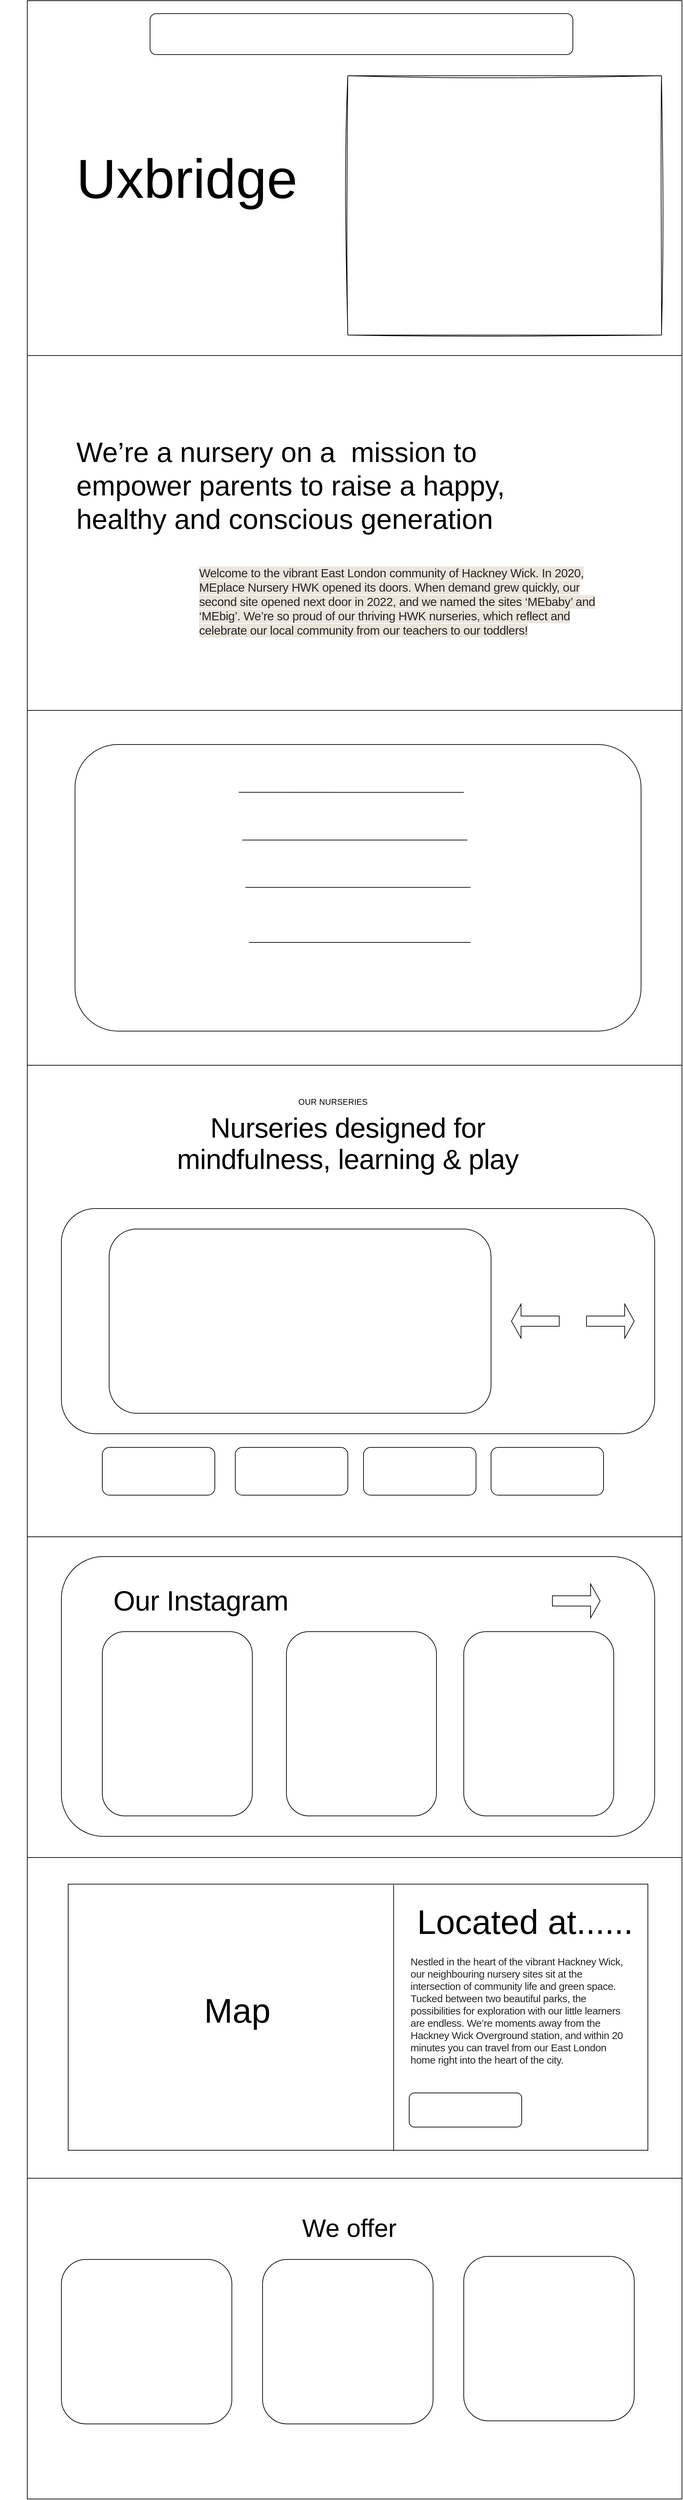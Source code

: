 <mxfile version="26.1.0">
  <diagram id="pq95lbgT-Yo4BG3IGNfW" name="Page-2">
    <mxGraphModel dx="3088" dy="738" grid="1" gridSize="10" guides="1" tooltips="1" connect="1" arrows="1" fold="1" page="1" pageScale="1" pageWidth="827" pageHeight="1169" math="0" shadow="0">
      <root>
        <mxCell id="0" />
        <mxCell id="1" parent="0" />
        <mxCell id="u7BcEGfP_u4zofudTy5Y-1" value="&#xa;&lt;h3 style=&quot;box-sizing: border-box; margin-bottom: 0px; font-weight: 300; margin-top: 0px; font-size: 4rem; line-height: 1.1; color: var(--dark-brown); letter-spacing: -0.03em; font-family: &amp;quot;Mabry Pro&amp;quot;, sans-serif; text-align: center; font-style: normal; font-variant-ligatures: normal; font-variant-caps: normal; orphans: 2; text-indent: 0px; text-transform: none; widows: 2; word-spacing: 0px; -webkit-text-stroke-width: 0px; white-space: normal; background-color: rgb(240, 234, 225); text-decoration-thickness: initial; text-decoration-style: initial; text-decoration-color: initial;&quot; class=&quot;heading-style-h2 text-align-center&quot;&gt;Nurseries designed for mindfulness, learning &amp;amp; play&lt;/h3&gt;&#xa;&#xa;" style="rounded=0;whiteSpace=wrap;html=1;" parent="1" vertex="1">
          <mxGeometry x="-1320" y="50" width="960" height="2270" as="geometry" />
        </mxCell>
        <mxCell id="u7BcEGfP_u4zofudTy5Y-2" value="" style="rounded=0;whiteSpace=wrap;html=1;movable=1;resizable=1;rotatable=1;deletable=1;editable=1;locked=0;connectable=1;" parent="1" vertex="1">
          <mxGeometry x="-1320" y="50" width="960" height="520" as="geometry" />
        </mxCell>
        <mxCell id="u7BcEGfP_u4zofudTy5Y-3" value="" style="rounded=1;whiteSpace=wrap;html=1;align=center;" parent="1" vertex="1">
          <mxGeometry x="-1140" y="69" width="620" height="60" as="geometry" />
        </mxCell>
        <mxCell id="u7BcEGfP_u4zofudTy5Y-10" value="" style="rounded=0;whiteSpace=wrap;html=1;movable=1;resizable=1;rotatable=1;deletable=1;editable=1;locked=0;connectable=1;" parent="1" vertex="1">
          <mxGeometry x="-1320" y="570" width="960" height="520" as="geometry" />
        </mxCell>
        <mxCell id="u7BcEGfP_u4zofudTy5Y-14" value="&lt;font style=&quot;font-size: 41px;&quot;&gt;We’re a nursery on a  mission to empower parents to raise a happy, healthy and conscious generation&lt;/font&gt;" style="text;html=1;align=left;verticalAlign=middle;whiteSpace=wrap;rounded=0;spacingTop=-38;horizontal=1;spacingBottom=-40;" parent="1" vertex="1">
          <mxGeometry x="-1250" y="750" width="730" height="20" as="geometry" />
        </mxCell>
        <mxCell id="u7BcEGfP_u4zofudTy5Y-16" value="" style="rounded=0;whiteSpace=wrap;html=1;movable=1;resizable=1;rotatable=1;deletable=1;editable=1;locked=0;connectable=1;" parent="1" vertex="1">
          <mxGeometry x="-1320" y="1090" width="960" height="520" as="geometry" />
        </mxCell>
        <mxCell id="u7BcEGfP_u4zofudTy5Y-24" value="" style="rounded=1;whiteSpace=wrap;html=1;" parent="1" vertex="1">
          <mxGeometry x="-1250" y="1140" width="830" height="420" as="geometry" />
        </mxCell>
        <mxCell id="u7BcEGfP_u4zofudTy5Y-27" value="&lt;h2 style=&quot;box-sizing: border-box; margin-bottom: 0px; font-weight: 300; margin-top: 0px; font-size: 0.75rem; line-height: 1.5; letter-spacing: 0.01em; font-family: &amp;quot;Mabry Pro&amp;quot;, sans-serif; color: var(--dark-brown); text-transform: uppercase; mix-blend-mode: multiply; overflow: visible; text-align: start;&quot; class=&quot;heading-style-h5&quot;&gt;&lt;span&gt;OUR NURSERIES&amp;nbsp;&lt;/span&gt;&lt;/h2&gt;" style="text;html=1;align=center;verticalAlign=middle;whiteSpace=wrap;rounded=0;" parent="1" vertex="1">
          <mxGeometry x="-935" y="1640" width="130" height="45" as="geometry" />
        </mxCell>
        <mxCell id="u7BcEGfP_u4zofudTy5Y-28" value="&lt;h3 style=&quot;box-sizing: border-box; margin-bottom: 0px; font-weight: 300; margin-top: 0px; line-height: 1.1; color: var(--dark-brown); letter-spacing: -0.03em; font-family: &amp;quot;Mabry Pro&amp;quot;, sans-serif;&quot; class=&quot;heading-style-h2 text-align-center&quot;&gt;&lt;font style=&quot;font-size: 41px;&quot;&gt;Nurseries designed for mindfulness, learning &amp;amp; play&lt;/font&gt;&lt;/h3&gt;" style="text;html=1;align=center;verticalAlign=middle;whiteSpace=wrap;rounded=0;" parent="1" vertex="1">
          <mxGeometry x="-1150" y="1710" width="600" height="30" as="geometry" />
        </mxCell>
        <mxCell id="u7BcEGfP_u4zofudTy5Y-29" value="" style="group" parent="1" vertex="1" connectable="0">
          <mxGeometry x="-1270" y="1820" width="870" height="330" as="geometry" />
        </mxCell>
        <mxCell id="u7BcEGfP_u4zofudTy5Y-30" value="" style="rounded=1;whiteSpace=wrap;html=1;" parent="u7BcEGfP_u4zofudTy5Y-29" vertex="1">
          <mxGeometry width="870" height="330" as="geometry" />
        </mxCell>
        <mxCell id="u7BcEGfP_u4zofudTy5Y-33" value="" style="rounded=1;whiteSpace=wrap;html=1;" parent="u7BcEGfP_u4zofudTy5Y-29" vertex="1">
          <mxGeometry x="70" y="30" width="560" height="270" as="geometry" />
        </mxCell>
        <mxCell id="u7BcEGfP_u4zofudTy5Y-66" value="" style="shape=singleArrow;whiteSpace=wrap;html=1;" parent="u7BcEGfP_u4zofudTy5Y-29" vertex="1">
          <mxGeometry x="770" y="140" width="70" height="50" as="geometry" />
        </mxCell>
        <mxCell id="u7BcEGfP_u4zofudTy5Y-67" value="" style="shape=singleArrow;direction=west;whiteSpace=wrap;html=1;" parent="u7BcEGfP_u4zofudTy5Y-29" vertex="1">
          <mxGeometry x="660" y="140" width="70" height="50" as="geometry" />
        </mxCell>
        <mxCell id="u7BcEGfP_u4zofudTy5Y-45" value="" style="rounded=0;whiteSpace=wrap;html=1;movable=1;resizable=1;rotatable=1;deletable=1;editable=1;locked=0;connectable=1;" parent="1" vertex="1">
          <mxGeometry x="-1320" y="2301" width="960" height="470" as="geometry" />
        </mxCell>
        <mxCell id="u7BcEGfP_u4zofudTy5Y-46" value="" style="rounded=1;whiteSpace=wrap;html=1;" parent="1" vertex="1">
          <mxGeometry x="-1210" y="2170" width="165" height="70" as="geometry" />
        </mxCell>
        <mxCell id="u7BcEGfP_u4zofudTy5Y-55" value="" style="rounded=1;whiteSpace=wrap;html=1;" parent="1" vertex="1">
          <mxGeometry x="-1270" y="2330" width="870" height="410" as="geometry" />
        </mxCell>
        <mxCell id="u7BcEGfP_u4zofudTy5Y-57" value="&lt;font style=&quot;font-size: 81px;&quot;&gt;Uxbridge&amp;nbsp;&lt;/font&gt;" style="text;html=1;align=left;verticalAlign=middle;whiteSpace=wrap;rounded=0;spacingTop=-38;horizontal=1;spacingBottom=-40;" parent="1" vertex="1">
          <mxGeometry x="-1250.5" y="300" width="480" height="20" as="geometry" />
        </mxCell>
        <mxCell id="u7BcEGfP_u4zofudTy5Y-58" value="" style="rounded=0;whiteSpace=wrap;html=1;sketch=1;curveFitting=1;jiggle=2;verticalAlign=middle;align=center;" parent="1" vertex="1">
          <mxGeometry x="-850" y="160" width="460" height="380" as="geometry" />
        </mxCell>
        <mxCell id="u7BcEGfP_u4zofudTy5Y-59" value="&lt;span style=&quot;color: rgb(40, 37, 37); font-family: &amp;quot;Mabry Pro&amp;quot;, sans-serif; font-size: 17.6px; letter-spacing: -0.264px; background-color: rgb(235, 229, 221);&quot;&gt;Welcome to the vibrant East London community of Hackney Wick. In 2020, MEplace Nursery HWK opened its doors. When demand grew quickly, our second site opened next door in 2022, and we named the sites ‘MEbaby’ and ‘MEbig’. We’re so proud of our thriving HWK nurseries, which reflect and celebrate our local community from our teachers to our toddlers!&lt;/span&gt;" style="text;html=1;align=left;verticalAlign=middle;whiteSpace=wrap;rounded=0;spacingTop=-38;horizontal=1;spacingBottom=-40;" parent="1" vertex="1">
          <mxGeometry x="-1070" y="920" width="610" height="20" as="geometry" />
        </mxCell>
        <mxCell id="u7BcEGfP_u4zofudTy5Y-61" value="" style="endArrow=none;html=1;rounded=0;exitX=0.687;exitY=0.167;exitDx=0;exitDy=0;exitPerimeter=0;" parent="1" source="u7BcEGfP_u4zofudTy5Y-24" edge="1">
          <mxGeometry width="50" height="50" relative="1" as="geometry">
            <mxPoint x="-855" y="1330.2" as="sourcePoint" />
            <mxPoint x="-1010" y="1210" as="targetPoint" />
          </mxGeometry>
        </mxCell>
        <mxCell id="u7BcEGfP_u4zofudTy5Y-63" value="" style="endArrow=none;html=1;rounded=0;exitX=0.687;exitY=0.167;exitDx=0;exitDy=0;exitPerimeter=0;" parent="1" edge="1">
          <mxGeometry width="50" height="50" relative="1" as="geometry">
            <mxPoint x="-674.75" y="1280" as="sourcePoint" />
            <mxPoint x="-1004.75" y="1280" as="targetPoint" />
          </mxGeometry>
        </mxCell>
        <mxCell id="u7BcEGfP_u4zofudTy5Y-64" value="" style="endArrow=none;html=1;rounded=0;exitX=0.687;exitY=0.167;exitDx=0;exitDy=0;exitPerimeter=0;" parent="1" edge="1">
          <mxGeometry width="50" height="50" relative="1" as="geometry">
            <mxPoint x="-670" y="1349.41" as="sourcePoint" />
            <mxPoint x="-1000" y="1349.41" as="targetPoint" />
          </mxGeometry>
        </mxCell>
        <mxCell id="u7BcEGfP_u4zofudTy5Y-65" value="" style="endArrow=none;html=1;rounded=0;" parent="1" edge="1">
          <mxGeometry width="50" height="50" relative="1" as="geometry">
            <mxPoint x="-670" y="1430" as="sourcePoint" />
            <mxPoint x="-995" y="1430" as="targetPoint" />
          </mxGeometry>
        </mxCell>
        <mxCell id="u7BcEGfP_u4zofudTy5Y-68" value="" style="rounded=1;whiteSpace=wrap;html=1;" parent="1" vertex="1">
          <mxGeometry x="-1015" y="2170" width="165" height="70" as="geometry" />
        </mxCell>
        <mxCell id="u7BcEGfP_u4zofudTy5Y-69" value="" style="rounded=1;whiteSpace=wrap;html=1;" parent="1" vertex="1">
          <mxGeometry x="-827" y="2170" width="165" height="70" as="geometry" />
        </mxCell>
        <mxCell id="u7BcEGfP_u4zofudTy5Y-70" value="" style="rounded=1;whiteSpace=wrap;html=1;" parent="1" vertex="1">
          <mxGeometry x="-640" y="2170" width="165" height="70" as="geometry" />
        </mxCell>
        <mxCell id="u7BcEGfP_u4zofudTy5Y-71" value="&lt;h3 style=&quot;box-sizing: border-box; margin-bottom: 0px; font-weight: 300; margin-top: 0px; line-height: 1.1; color: var(--dark-brown); letter-spacing: -0.03em; font-family: &amp;quot;Mabry Pro&amp;quot;, sans-serif;&quot; class=&quot;heading-style-h2 text-align-center&quot;&gt;&lt;font style=&quot;font-size: 41px;&quot;&gt;Our Instagram&amp;nbsp;&lt;/font&gt;&lt;/h3&gt;" style="text;html=1;align=center;verticalAlign=middle;whiteSpace=wrap;rounded=0;" parent="1" vertex="1">
          <mxGeometry x="-1360" y="2380" width="600" height="30" as="geometry" />
        </mxCell>
        <mxCell id="u7BcEGfP_u4zofudTy5Y-72" value="" style="rounded=1;whiteSpace=wrap;html=1;" parent="1" vertex="1">
          <mxGeometry x="-1210" y="2440" width="220" height="270" as="geometry" />
        </mxCell>
        <mxCell id="u7BcEGfP_u4zofudTy5Y-73" value="" style="rounded=1;whiteSpace=wrap;html=1;" parent="1" vertex="1">
          <mxGeometry x="-940" y="2440" width="220" height="270" as="geometry" />
        </mxCell>
        <mxCell id="u7BcEGfP_u4zofudTy5Y-74" value="" style="rounded=1;whiteSpace=wrap;html=1;" parent="1" vertex="1">
          <mxGeometry x="-680" y="2440" width="220" height="270" as="geometry" />
        </mxCell>
        <mxCell id="u7BcEGfP_u4zofudTy5Y-80" value="" style="shape=singleArrow;whiteSpace=wrap;html=1;" parent="1" vertex="1">
          <mxGeometry x="-550" y="2370" width="70" height="50" as="geometry" />
        </mxCell>
        <mxCell id="u7BcEGfP_u4zofudTy5Y-81" value="" style="rounded=0;whiteSpace=wrap;html=1;movable=1;resizable=1;rotatable=1;deletable=1;editable=1;locked=0;connectable=1;" parent="1" vertex="1">
          <mxGeometry x="-1320" y="2771" width="960" height="470" as="geometry" />
        </mxCell>
        <mxCell id="u7BcEGfP_u4zofudTy5Y-82" value="" style="rounded=0;whiteSpace=wrap;html=1;" parent="1" vertex="1">
          <mxGeometry x="-1260" y="2810" width="850" height="390" as="geometry" />
        </mxCell>
        <mxCell id="u7BcEGfP_u4zofudTy5Y-83" value="" style="endArrow=none;html=1;rounded=0;entryX=0.75;entryY=0;entryDx=0;entryDy=0;exitX=0.75;exitY=1;exitDx=0;exitDy=0;" parent="1" edge="1">
          <mxGeometry width="50" height="50" relative="1" as="geometry">
            <mxPoint x="-782.83" y="3201" as="sourcePoint" />
            <mxPoint x="-782.83" y="2811" as="targetPoint" />
          </mxGeometry>
        </mxCell>
        <mxCell id="u7BcEGfP_u4zofudTy5Y-87" value="&lt;font style=&quot;font-size: 50px;&quot;&gt;Map&amp;nbsp;&lt;/font&gt;" style="text;html=1;align=center;verticalAlign=middle;whiteSpace=wrap;rounded=0;" parent="1" vertex="1">
          <mxGeometry x="-1100" y="2940" width="190" height="110" as="geometry" />
        </mxCell>
        <mxCell id="u7BcEGfP_u4zofudTy5Y-88" value="&lt;font style=&quot;font-size: 50px;&quot;&gt;Located at......&lt;/font&gt;" style="text;html=1;align=center;verticalAlign=middle;whiteSpace=wrap;rounded=0;" parent="1" vertex="1">
          <mxGeometry x="-750" y="2810" width="320" height="110" as="geometry" />
        </mxCell>
        <mxCell id="u7BcEGfP_u4zofudTy5Y-89" value="&lt;span style=&quot;color: rgb(40, 37, 37); font-family: &amp;quot;Mabry Pro&amp;quot;, sans-serif; letter-spacing: -0.264px;&quot;&gt;&lt;font style=&quot;font-size: 15px;&quot;&gt;Nestled in the heart of the vibrant Hackney Wick, our neighbouring nursery sites sit at the intersection of community life and green space. Tucked between two beautiful parks, the possibilities for exploration with our little learners are endless. We’re moments away from the Hackney Wick Overground station, and within 20 minutes you can travel from our East London home right into the heart of the city.&lt;/font&gt;&lt;/span&gt;" style="text;html=1;align=left;verticalAlign=middle;whiteSpace=wrap;rounded=0;" parent="1" vertex="1">
          <mxGeometry x="-760" y="2940" width="320" height="110" as="geometry" />
        </mxCell>
        <mxCell id="u7BcEGfP_u4zofudTy5Y-90" value="" style="rounded=1;whiteSpace=wrap;html=1;" parent="1" vertex="1">
          <mxGeometry x="-760" y="3116" width="165" height="50" as="geometry" />
        </mxCell>
        <mxCell id="u7BcEGfP_u4zofudTy5Y-91" value="" style="rounded=0;whiteSpace=wrap;html=1;movable=1;resizable=1;rotatable=1;deletable=1;editable=1;locked=0;connectable=1;" parent="1" vertex="1">
          <mxGeometry x="-1320" y="3241" width="960" height="470" as="geometry" />
        </mxCell>
        <mxCell id="u7BcEGfP_u4zofudTy5Y-92" value="" style="rounded=1;whiteSpace=wrap;html=1;" parent="1" vertex="1">
          <mxGeometry x="-1270" y="3360" width="250" height="241" as="geometry" />
        </mxCell>
        <mxCell id="u7BcEGfP_u4zofudTy5Y-93" value="" style="rounded=1;whiteSpace=wrap;html=1;" parent="1" vertex="1">
          <mxGeometry x="-975" y="3360" width="250" height="241" as="geometry" />
        </mxCell>
        <mxCell id="u7BcEGfP_u4zofudTy5Y-94" value="" style="rounded=1;whiteSpace=wrap;html=1;" parent="1" vertex="1">
          <mxGeometry x="-680" y="3355.5" width="250" height="241" as="geometry" />
        </mxCell>
        <mxCell id="u7BcEGfP_u4zofudTy5Y-95" value="&lt;font style=&quot;font-size: 37px;&quot;&gt;We offer&amp;nbsp;&lt;/font&gt;" style="text;html=1;align=center;verticalAlign=middle;whiteSpace=wrap;rounded=0;" parent="1" vertex="1">
          <mxGeometry x="-975" y="3260" width="265" height="110" as="geometry" />
        </mxCell>
      </root>
    </mxGraphModel>
  </diagram>
</mxfile>
